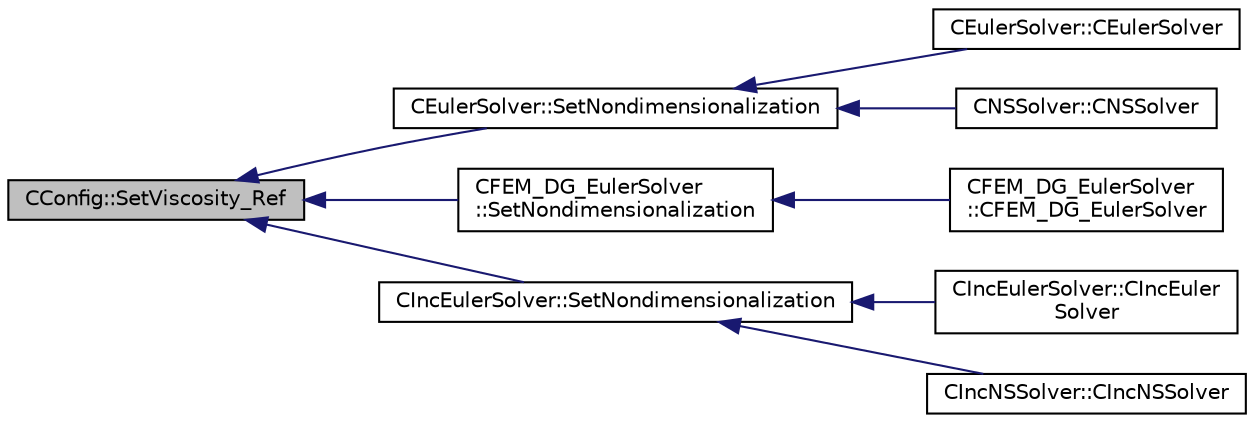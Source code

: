 digraph "CConfig::SetViscosity_Ref"
{
  edge [fontname="Helvetica",fontsize="10",labelfontname="Helvetica",labelfontsize="10"];
  node [fontname="Helvetica",fontsize="10",shape=record];
  rankdir="LR";
  Node15849 [label="CConfig::SetViscosity_Ref",height=0.2,width=0.4,color="black", fillcolor="grey75", style="filled", fontcolor="black"];
  Node15849 -> Node15850 [dir="back",color="midnightblue",fontsize="10",style="solid",fontname="Helvetica"];
  Node15850 [label="CEulerSolver::SetNondimensionalization",height=0.2,width=0.4,color="black", fillcolor="white", style="filled",URL="$class_c_euler_solver.html#a1c633d6e77fefb2e76308e2ba0af0c2c",tooltip="Set the solver nondimensionalization. "];
  Node15850 -> Node15851 [dir="back",color="midnightblue",fontsize="10",style="solid",fontname="Helvetica"];
  Node15851 [label="CEulerSolver::CEulerSolver",height=0.2,width=0.4,color="black", fillcolor="white", style="filled",URL="$class_c_euler_solver.html#ae1e74218b4e943111b100d7ddcbd4db9"];
  Node15850 -> Node15852 [dir="back",color="midnightblue",fontsize="10",style="solid",fontname="Helvetica"];
  Node15852 [label="CNSSolver::CNSSolver",height=0.2,width=0.4,color="black", fillcolor="white", style="filled",URL="$class_c_n_s_solver.html#a2a8ad49c42b4546696e631cf44b7788b"];
  Node15849 -> Node15853 [dir="back",color="midnightblue",fontsize="10",style="solid",fontname="Helvetica"];
  Node15853 [label="CFEM_DG_EulerSolver\l::SetNondimensionalization",height=0.2,width=0.4,color="black", fillcolor="white", style="filled",URL="$class_c_f_e_m___d_g___euler_solver.html#a31316dc2fe564329d9bb372961b10a3a",tooltip="Set the fluid solver nondimensionalization. "];
  Node15853 -> Node15854 [dir="back",color="midnightblue",fontsize="10",style="solid",fontname="Helvetica"];
  Node15854 [label="CFEM_DG_EulerSolver\l::CFEM_DG_EulerSolver",height=0.2,width=0.4,color="black", fillcolor="white", style="filled",URL="$class_c_f_e_m___d_g___euler_solver.html#a70d30ef9e7cd7620d54ec73f4b1ed28c"];
  Node15849 -> Node15855 [dir="back",color="midnightblue",fontsize="10",style="solid",fontname="Helvetica"];
  Node15855 [label="CIncEulerSolver::SetNondimensionalization",height=0.2,width=0.4,color="black", fillcolor="white", style="filled",URL="$class_c_inc_euler_solver.html#a2cffaa24417cb3803d36d38b3874d6d0",tooltip="Set the solver nondimensionalization. "];
  Node15855 -> Node15856 [dir="back",color="midnightblue",fontsize="10",style="solid",fontname="Helvetica"];
  Node15856 [label="CIncEulerSolver::CIncEuler\lSolver",height=0.2,width=0.4,color="black", fillcolor="white", style="filled",URL="$class_c_inc_euler_solver.html#a91f644b8f9a00215bac5bcd31dfc06d8"];
  Node15855 -> Node15857 [dir="back",color="midnightblue",fontsize="10",style="solid",fontname="Helvetica"];
  Node15857 [label="CIncNSSolver::CIncNSSolver",height=0.2,width=0.4,color="black", fillcolor="white", style="filled",URL="$class_c_inc_n_s_solver.html#a82152ac7e91fb1c5c073d98a1f08e2aa"];
}

